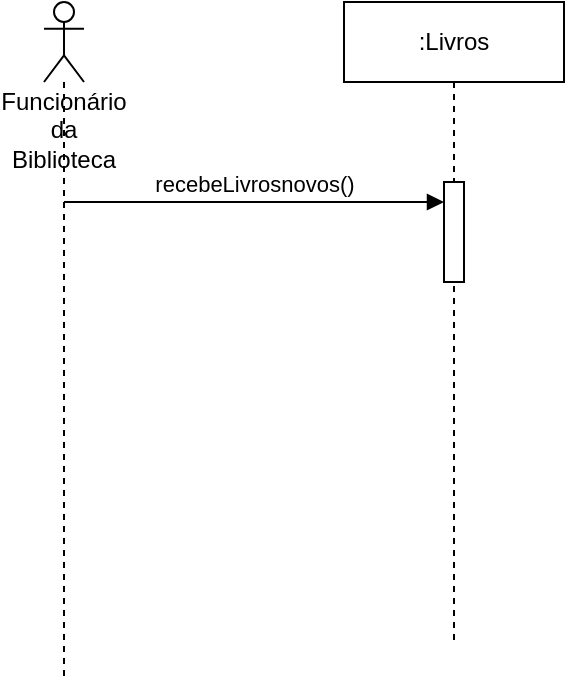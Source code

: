 <mxfile version="13.8.8" type="github">
  <diagram id="8-qFMdN2M5BpMNW03hwC" name="Page-1">
    <mxGraphModel dx="502" dy="533" grid="1" gridSize="10" guides="1" tooltips="1" connect="1" arrows="1" fold="1" page="1" pageScale="1" pageWidth="1169" pageHeight="827" math="0" shadow="0">
      <root>
        <mxCell id="0" />
        <mxCell id="1" parent="0" />
        <mxCell id="YvCRl8Iy_vgOIxh5A2Na-1" value="Funcionário da Biblioteca" style="shape=umlLifeline;participant=umlActor;perimeter=lifelinePerimeter;whiteSpace=wrap;html=1;container=1;collapsible=0;recursiveResize=0;verticalAlign=top;spacingTop=36;outlineConnect=0;" parent="1" vertex="1">
          <mxGeometry x="80" y="80" width="20" height="340" as="geometry" />
        </mxCell>
        <mxCell id="RcH9cWTwy_EmR8gQbs1w-1" value=":Livros" style="shape=umlLifeline;perimeter=lifelinePerimeter;whiteSpace=wrap;html=1;container=1;collapsible=0;recursiveResize=0;outlineConnect=0;" vertex="1" parent="1">
          <mxGeometry x="230" y="80" width="110" height="320" as="geometry" />
        </mxCell>
        <mxCell id="RcH9cWTwy_EmR8gQbs1w-3" value="" style="html=1;points=[];perimeter=orthogonalPerimeter;" vertex="1" parent="RcH9cWTwy_EmR8gQbs1w-1">
          <mxGeometry x="50" y="90" width="10" height="50" as="geometry" />
        </mxCell>
        <mxCell id="RcH9cWTwy_EmR8gQbs1w-2" value="recebeLivrosnovos()" style="html=1;verticalAlign=bottom;endArrow=block;entryX=0;entryY=0.2;entryDx=0;entryDy=0;entryPerimeter=0;" edge="1" parent="1" source="YvCRl8Iy_vgOIxh5A2Na-1" target="RcH9cWTwy_EmR8gQbs1w-3">
          <mxGeometry width="80" relative="1" as="geometry">
            <mxPoint x="110" y="200" as="sourcePoint" />
            <mxPoint x="230" y="183" as="targetPoint" />
          </mxGeometry>
        </mxCell>
      </root>
    </mxGraphModel>
  </diagram>
</mxfile>
